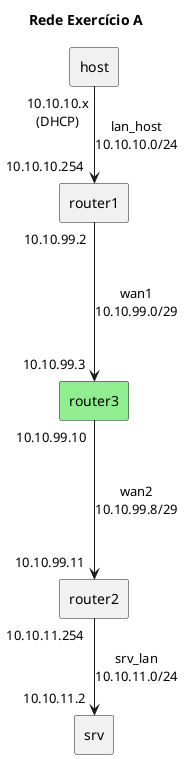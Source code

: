 @startuml
' https://plantuml.com/component-diagram

title Rede Exercício A

rectangle "host" as Host
rectangle "router1" as Router1
rectangle "router3" as Router3 #LightGreen
rectangle "router2" as Router2
rectangle "srv" as Server

Host "10.10.10.x\n(DHCP)" --> "10.10.10.254" Router1 : "lan_host\n10.10.10.0/24"

Router1 "10.10.99.2" ---> "10.10.99.3" Router3 : wan1\n10.10.99.0/29
Router3 "10.10.99.10"  ---> "10.10.99.11" Router2 : wan2\n10.10.99.8/29

Router2 "10.10.11.254" --> "10.10.11.2" Server : srv_lan\n10.10.11.0/24

@enduml
